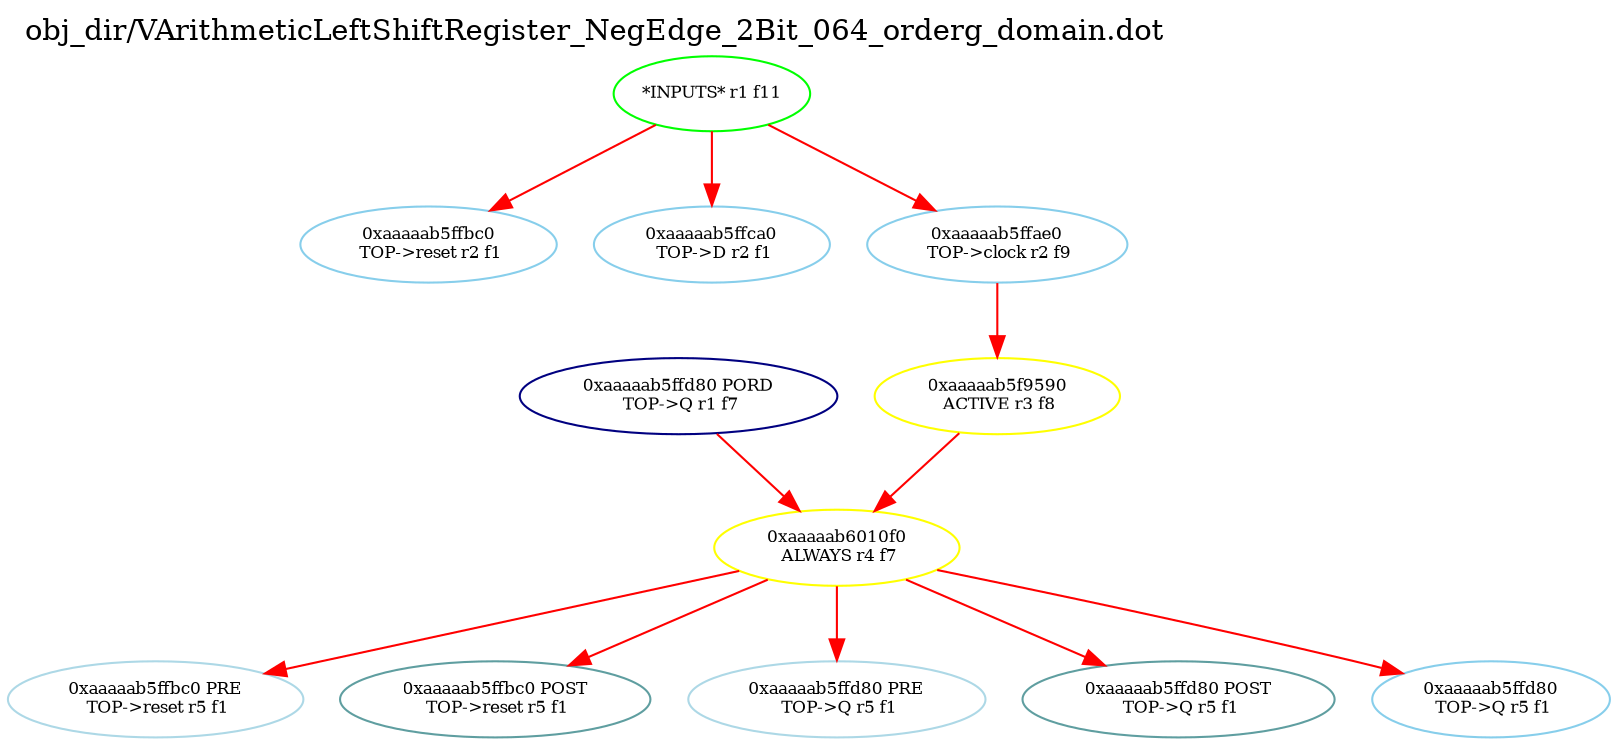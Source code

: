 digraph v3graph {
	graph	[label="obj_dir/VArithmeticLeftShiftRegister_NegEdge_2Bit_064_orderg_domain.dot",
		 labelloc=t, labeljust=l,
		 //size="7.5,10",
		 rankdir=TB];
	n0xaaaaab5ff920_0	[fontsize=8 label="0xaaaaab5ffd80 PORD\n TOP->Q r1 f7", color=NavyBlue];
	n1	[fontsize=8 label="*INPUTS* r1 f11", color=green];
	n0xaaaaab5ff920_2	[fontsize=8 label="0xaaaaab5ffbc0\n TOP->reset r2 f1", color=skyblue];
	n0xaaaaab5ff920_3	[fontsize=8 label="0xaaaaab5ffca0\n TOP->D r2 f1", color=skyblue];
	n0xaaaaab5ff920_4	[fontsize=8 label="0xaaaaab5ffae0\n TOP->clock r2 f9", color=skyblue];
	n0xaaaaab5ff920_5	[fontsize=8 label="0xaaaaab5f9590\n ACTIVE r3 f8", color=yellow];
	n0xaaaaab5ff920_6	[fontsize=8 label="0xaaaaab6010f0\n ALWAYS r4 f7", color=yellow];
	n0xaaaaab5ff920_7	[fontsize=8 label="0xaaaaab5ffbc0 PRE\n TOP->reset r5 f1", color=lightblue];
	n0xaaaaab5ff920_8	[fontsize=8 label="0xaaaaab5ffbc0 POST\n TOP->reset r5 f1", color=CadetBlue];
	n0xaaaaab5ff920_9	[fontsize=8 label="0xaaaaab5ffd80 PRE\n TOP->Q r5 f1", color=lightblue];
	n0xaaaaab5ff920_10	[fontsize=8 label="0xaaaaab5ffd80 POST\n TOP->Q r5 f1", color=CadetBlue];
	n0xaaaaab5ff920_11	[fontsize=8 label="0xaaaaab5ffd80\n TOP->Q r5 f1", color=skyblue];
	n0xaaaaab5ff920_0 -> n0xaaaaab5ff920_6 [fontsize=8 label="" weight=32 color=red];
	n1 -> n0xaaaaab5ff920_2 [fontsize=8 label="" weight=1 color=red];
	n1 -> n0xaaaaab5ff920_3 [fontsize=8 label="" weight=1 color=red];
	n1 -> n0xaaaaab5ff920_4 [fontsize=8 label="" weight=1 color=red];
	n0xaaaaab5ff920_4 -> n0xaaaaab5ff920_5 [fontsize=8 label="" weight=8 color=red];
	n0xaaaaab5ff920_5 -> n0xaaaaab5ff920_6 [fontsize=8 label="" weight=32 color=red];
	n0xaaaaab5ff920_6 -> n0xaaaaab5ff920_7 [fontsize=8 label="" weight=32 color=red];
	n0xaaaaab5ff920_6 -> n0xaaaaab5ff920_8 [fontsize=8 label="" weight=2 color=red];
	n0xaaaaab5ff920_6 -> n0xaaaaab5ff920_9 [fontsize=8 label="" weight=32 color=red];
	n0xaaaaab5ff920_6 -> n0xaaaaab5ff920_10 [fontsize=8 label="" weight=2 color=red];
	n0xaaaaab5ff920_6 -> n0xaaaaab5ff920_11 [fontsize=8 label="" weight=32 color=red];
}

